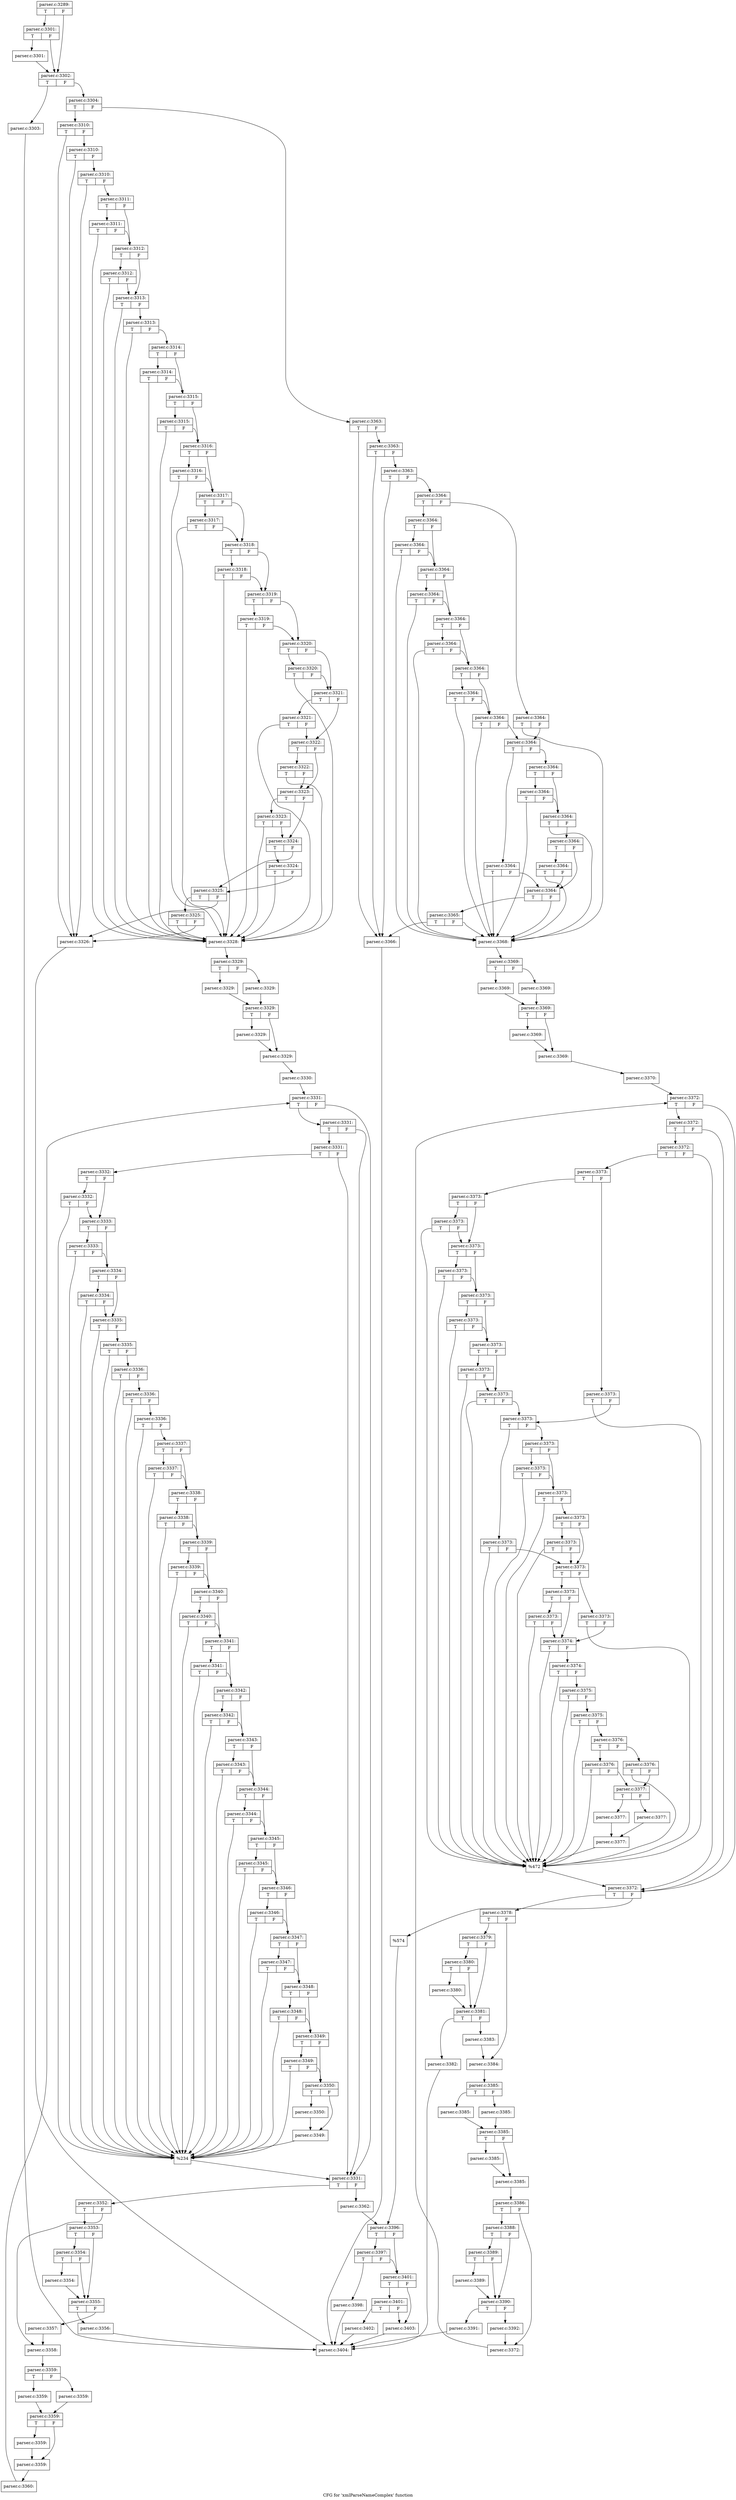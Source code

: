 digraph "CFG for 'xmlParseNameComplex' function" {
	label="CFG for 'xmlParseNameComplex' function";

	Node0x6055130 [shape=record,label="{parser.c:3289:|{<s0>T|<s1>F}}"];
	Node0x6055130:s0 -> Node0x6058e50;
	Node0x6055130:s1 -> Node0x6058e00;
	Node0x6058e50 [shape=record,label="{parser.c:3301:|{<s0>T|<s1>F}}"];
	Node0x6058e50:s0 -> Node0x6058db0;
	Node0x6058e50:s1 -> Node0x6058e00;
	Node0x6058db0 [shape=record,label="{parser.c:3301:}"];
	Node0x6058db0 -> Node0x6058e00;
	Node0x6058e00 [shape=record,label="{parser.c:3302:|{<s0>T|<s1>F}}"];
	Node0x6058e00:s0 -> Node0x6059a40;
	Node0x6058e00:s1 -> Node0x6059a90;
	Node0x6059a40 [shape=record,label="{parser.c:3303:}"];
	Node0x6059a40 -> Node0x6057ec0;
	Node0x6059a90 [shape=record,label="{parser.c:3304:|{<s0>T|<s1>F}}"];
	Node0x6059a90:s0 -> Node0x605a230;
	Node0x6059a90:s1 -> Node0x605a2d0;
	Node0x605a230 [shape=record,label="{parser.c:3310:|{<s0>T|<s1>F}}"];
	Node0x605a230:s0 -> Node0x605a6d0;
	Node0x605a230:s1 -> Node0x605aa20;
	Node0x605aa20 [shape=record,label="{parser.c:3310:|{<s0>T|<s1>F}}"];
	Node0x605aa20:s0 -> Node0x605a6d0;
	Node0x605aa20:s1 -> Node0x605a9a0;
	Node0x605a9a0 [shape=record,label="{parser.c:3310:|{<s0>T|<s1>F}}"];
	Node0x605a9a0:s0 -> Node0x605a6d0;
	Node0x605a9a0:s1 -> Node0x605a920;
	Node0x605a920 [shape=record,label="{parser.c:3311:|{<s0>T|<s1>F}}"];
	Node0x605a920:s0 -> Node0x605b830;
	Node0x605a920:s1 -> Node0x605b7b0;
	Node0x605b830 [shape=record,label="{parser.c:3311:|{<s0>T|<s1>F}}"];
	Node0x605b830:s0 -> Node0x605a8d0;
	Node0x605b830:s1 -> Node0x605b7b0;
	Node0x605b7b0 [shape=record,label="{parser.c:3312:|{<s0>T|<s1>F}}"];
	Node0x605b7b0:s0 -> Node0x605bd10;
	Node0x605b7b0:s1 -> Node0x605b730;
	Node0x605bd10 [shape=record,label="{parser.c:3312:|{<s0>T|<s1>F}}"];
	Node0x605bd10:s0 -> Node0x605a8d0;
	Node0x605bd10:s1 -> Node0x605b730;
	Node0x605b730 [shape=record,label="{parser.c:3313:|{<s0>T|<s1>F}}"];
	Node0x605b730:s0 -> Node0x605a8d0;
	Node0x605b730:s1 -> Node0x605b6b0;
	Node0x605b6b0 [shape=record,label="{parser.c:3313:|{<s0>T|<s1>F}}"];
	Node0x605b6b0:s0 -> Node0x605a8d0;
	Node0x605b6b0:s1 -> Node0x605b630;
	Node0x605b630 [shape=record,label="{parser.c:3314:|{<s0>T|<s1>F}}"];
	Node0x605b630:s0 -> Node0x605c590;
	Node0x605b630:s1 -> Node0x605b5b0;
	Node0x605c590 [shape=record,label="{parser.c:3314:|{<s0>T|<s1>F}}"];
	Node0x605c590:s0 -> Node0x605a8d0;
	Node0x605c590:s1 -> Node0x605b5b0;
	Node0x605b5b0 [shape=record,label="{parser.c:3315:|{<s0>T|<s1>F}}"];
	Node0x605b5b0:s0 -> Node0x605ca10;
	Node0x605b5b0:s1 -> Node0x605b530;
	Node0x605ca10 [shape=record,label="{parser.c:3315:|{<s0>T|<s1>F}}"];
	Node0x605ca10:s0 -> Node0x605a8d0;
	Node0x605ca10:s1 -> Node0x605b530;
	Node0x605b530 [shape=record,label="{parser.c:3316:|{<s0>T|<s1>F}}"];
	Node0x605b530:s0 -> Node0x605ce90;
	Node0x605b530:s1 -> Node0x605b4b0;
	Node0x605ce90 [shape=record,label="{parser.c:3316:|{<s0>T|<s1>F}}"];
	Node0x605ce90:s0 -> Node0x605a8d0;
	Node0x605ce90:s1 -> Node0x605b4b0;
	Node0x605b4b0 [shape=record,label="{parser.c:3317:|{<s0>T|<s1>F}}"];
	Node0x605b4b0:s0 -> Node0x5854af0;
	Node0x605b4b0:s1 -> Node0x605b430;
	Node0x5854af0 [shape=record,label="{parser.c:3317:|{<s0>T|<s1>F}}"];
	Node0x5854af0:s0 -> Node0x605a8d0;
	Node0x5854af0:s1 -> Node0x605b430;
	Node0x605b430 [shape=record,label="{parser.c:3318:|{<s0>T|<s1>F}}"];
	Node0x605b430:s0 -> Node0x5854ff0;
	Node0x605b430:s1 -> Node0x605b3b0;
	Node0x5854ff0 [shape=record,label="{parser.c:3318:|{<s0>T|<s1>F}}"];
	Node0x5854ff0:s0 -> Node0x605a8d0;
	Node0x5854ff0:s1 -> Node0x605b3b0;
	Node0x605b3b0 [shape=record,label="{parser.c:3319:|{<s0>T|<s1>F}}"];
	Node0x605b3b0:s0 -> Node0x58554f0;
	Node0x605b3b0:s1 -> Node0x605b330;
	Node0x58554f0 [shape=record,label="{parser.c:3319:|{<s0>T|<s1>F}}"];
	Node0x58554f0:s0 -> Node0x605a8d0;
	Node0x58554f0:s1 -> Node0x605b330;
	Node0x605b330 [shape=record,label="{parser.c:3320:|{<s0>T|<s1>F}}"];
	Node0x605b330:s0 -> Node0x58559f0;
	Node0x605b330:s1 -> Node0x605b2b0;
	Node0x58559f0 [shape=record,label="{parser.c:3320:|{<s0>T|<s1>F}}"];
	Node0x58559f0:s0 -> Node0x605a8d0;
	Node0x58559f0:s1 -> Node0x605b2b0;
	Node0x605b2b0 [shape=record,label="{parser.c:3321:|{<s0>T|<s1>F}}"];
	Node0x605b2b0:s0 -> Node0x5855ef0;
	Node0x605b2b0:s1 -> Node0x605b230;
	Node0x5855ef0 [shape=record,label="{parser.c:3321:|{<s0>T|<s1>F}}"];
	Node0x5855ef0:s0 -> Node0x605a8d0;
	Node0x5855ef0:s1 -> Node0x605b230;
	Node0x605b230 [shape=record,label="{parser.c:3322:|{<s0>T|<s1>F}}"];
	Node0x605b230:s0 -> Node0x6060450;
	Node0x605b230:s1 -> Node0x605b1b0;
	Node0x6060450 [shape=record,label="{parser.c:3322:|{<s0>T|<s1>F}}"];
	Node0x6060450:s0 -> Node0x605a8d0;
	Node0x6060450:s1 -> Node0x605b1b0;
	Node0x605b1b0 [shape=record,label="{parser.c:3323:|{<s0>T|<s1>F}}"];
	Node0x605b1b0:s0 -> Node0x6060910;
	Node0x605b1b0:s1 -> Node0x605b130;
	Node0x6060910 [shape=record,label="{parser.c:3323:|{<s0>T|<s1>F}}"];
	Node0x6060910:s0 -> Node0x605a8d0;
	Node0x6060910:s1 -> Node0x605b130;
	Node0x605b130 [shape=record,label="{parser.c:3324:|{<s0>T|<s1>F}}"];
	Node0x605b130:s0 -> Node0x6060e10;
	Node0x605b130:s1 -> Node0x605b010;
	Node0x6060e10 [shape=record,label="{parser.c:3324:|{<s0>T|<s1>F}}"];
	Node0x6060e10:s0 -> Node0x605a8d0;
	Node0x6060e10:s1 -> Node0x605b010;
	Node0x605b010 [shape=record,label="{parser.c:3325:|{<s0>T|<s1>F}}"];
	Node0x605b010:s0 -> Node0x60612d0;
	Node0x605b010:s1 -> Node0x605a6d0;
	Node0x60612d0 [shape=record,label="{parser.c:3325:|{<s0>T|<s1>F}}"];
	Node0x60612d0:s0 -> Node0x605a8d0;
	Node0x60612d0:s1 -> Node0x605a6d0;
	Node0x605a6d0 [shape=record,label="{parser.c:3326:}"];
	Node0x605a6d0 -> Node0x6057ec0;
	Node0x605a8d0 [shape=record,label="{parser.c:3328:}"];
	Node0x605a8d0 -> Node0x6061cc0;
	Node0x6061cc0 [shape=record,label="{parser.c:3329:|{<s0>T|<s1>F}}"];
	Node0x6061cc0:s0 -> Node0x6061f60;
	Node0x6061cc0:s1 -> Node0x6062000;
	Node0x6061f60 [shape=record,label="{parser.c:3329:}"];
	Node0x6061f60 -> Node0x6061fb0;
	Node0x6062000 [shape=record,label="{parser.c:3329:}"];
	Node0x6062000 -> Node0x6061fb0;
	Node0x6061fb0 [shape=record,label="{parser.c:3329:|{<s0>T|<s1>F}}"];
	Node0x6061fb0:s0 -> Node0x6063290;
	Node0x6061fb0:s1 -> Node0x60632e0;
	Node0x6063290 [shape=record,label="{parser.c:3329:}"];
	Node0x6063290 -> Node0x60632e0;
	Node0x60632e0 [shape=record,label="{parser.c:3329:}"];
	Node0x60632e0 -> Node0x6061c20;
	Node0x6061c20 [shape=record,label="{parser.c:3330:}"];
	Node0x6061c20 -> Node0x6061c70;
	Node0x6061c70 [shape=record,label="{parser.c:3331:|{<s0>T|<s1>F}}"];
	Node0x6061c70:s0 -> Node0x6063ef0;
	Node0x6061c70:s1 -> Node0x6063dd0;
	Node0x6063ef0 [shape=record,label="{parser.c:3331:|{<s0>T|<s1>F}}"];
	Node0x6063ef0:s0 -> Node0x6063e70;
	Node0x6063ef0:s1 -> Node0x6063dd0;
	Node0x6063e70 [shape=record,label="{parser.c:3331:|{<s0>T|<s1>F}}"];
	Node0x6063e70:s0 -> Node0x6063e20;
	Node0x6063e70:s1 -> Node0x6063dd0;
	Node0x6063e20 [shape=record,label="{parser.c:3332:|{<s0>T|<s1>F}}"];
	Node0x6063e20:s0 -> Node0x6065040;
	Node0x6063e20:s1 -> Node0x6064fc0;
	Node0x6065040 [shape=record,label="{parser.c:3332:|{<s0>T|<s1>F}}"];
	Node0x6065040:s0 -> Node0x60644d0;
	Node0x6065040:s1 -> Node0x6064fc0;
	Node0x6064fc0 [shape=record,label="{parser.c:3333:|{<s0>T|<s1>F}}"];
	Node0x6064fc0:s0 -> Node0x6065520;
	Node0x6064fc0:s1 -> Node0x6064f40;
	Node0x6065520 [shape=record,label="{parser.c:3333:|{<s0>T|<s1>F}}"];
	Node0x6065520:s0 -> Node0x60644d0;
	Node0x6065520:s1 -> Node0x6064f40;
	Node0x6064f40 [shape=record,label="{parser.c:3334:|{<s0>T|<s1>F}}"];
	Node0x6064f40:s0 -> Node0x60659a0;
	Node0x6064f40:s1 -> Node0x6064ec0;
	Node0x60659a0 [shape=record,label="{parser.c:3334:|{<s0>T|<s1>F}}"];
	Node0x60659a0:s0 -> Node0x60644d0;
	Node0x60659a0:s1 -> Node0x6064ec0;
	Node0x6064ec0 [shape=record,label="{parser.c:3335:|{<s0>T|<s1>F}}"];
	Node0x6064ec0:s0 -> Node0x60644d0;
	Node0x6064ec0:s1 -> Node0x6064e40;
	Node0x6064e40 [shape=record,label="{parser.c:3335:|{<s0>T|<s1>F}}"];
	Node0x6064e40:s0 -> Node0x60644d0;
	Node0x6064e40:s1 -> Node0x6064dc0;
	Node0x6064dc0 [shape=record,label="{parser.c:3336:|{<s0>T|<s1>F}}"];
	Node0x6064dc0:s0 -> Node0x60644d0;
	Node0x6064dc0:s1 -> Node0x6064d40;
	Node0x6064d40 [shape=record,label="{parser.c:3336:|{<s0>T|<s1>F}}"];
	Node0x6064d40:s0 -> Node0x60644d0;
	Node0x6064d40:s1 -> Node0x6064cc0;
	Node0x6064cc0 [shape=record,label="{parser.c:3336:|{<s0>T|<s1>F}}"];
	Node0x6064cc0:s0 -> Node0x60644d0;
	Node0x6064cc0:s1 -> Node0x6064c40;
	Node0x6064c40 [shape=record,label="{parser.c:3337:|{<s0>T|<s1>F}}"];
	Node0x6064c40:s0 -> Node0x6066860;
	Node0x6064c40:s1 -> Node0x6064bc0;
	Node0x6066860 [shape=record,label="{parser.c:3337:|{<s0>T|<s1>F}}"];
	Node0x6066860:s0 -> Node0x60644d0;
	Node0x6066860:s1 -> Node0x6064bc0;
	Node0x6064bc0 [shape=record,label="{parser.c:3338:|{<s0>T|<s1>F}}"];
	Node0x6064bc0:s0 -> Node0x6066ce0;
	Node0x6064bc0:s1 -> Node0x6064b40;
	Node0x6066ce0 [shape=record,label="{parser.c:3338:|{<s0>T|<s1>F}}"];
	Node0x6066ce0:s0 -> Node0x60644d0;
	Node0x6066ce0:s1 -> Node0x6064b40;
	Node0x6064b40 [shape=record,label="{parser.c:3339:|{<s0>T|<s1>F}}"];
	Node0x6064b40:s0 -> Node0x6067160;
	Node0x6064b40:s1 -> Node0x6064ac0;
	Node0x6067160 [shape=record,label="{parser.c:3339:|{<s0>T|<s1>F}}"];
	Node0x6067160:s0 -> Node0x60644d0;
	Node0x6067160:s1 -> Node0x6064ac0;
	Node0x6064ac0 [shape=record,label="{parser.c:3340:|{<s0>T|<s1>F}}"];
	Node0x6064ac0:s0 -> Node0x60675e0;
	Node0x6064ac0:s1 -> Node0x6064a40;
	Node0x60675e0 [shape=record,label="{parser.c:3340:|{<s0>T|<s1>F}}"];
	Node0x60675e0:s0 -> Node0x60644d0;
	Node0x60675e0:s1 -> Node0x6064a40;
	Node0x6064a40 [shape=record,label="{parser.c:3341:|{<s0>T|<s1>F}}"];
	Node0x6064a40:s0 -> Node0x6067ae0;
	Node0x6064a40:s1 -> Node0x60649c0;
	Node0x6067ae0 [shape=record,label="{parser.c:3341:|{<s0>T|<s1>F}}"];
	Node0x6067ae0:s0 -> Node0x60644d0;
	Node0x6067ae0:s1 -> Node0x60649c0;
	Node0x60649c0 [shape=record,label="{parser.c:3342:|{<s0>T|<s1>F}}"];
	Node0x60649c0:s0 -> Node0x6067f60;
	Node0x60649c0:s1 -> Node0x6064940;
	Node0x6067f60 [shape=record,label="{parser.c:3342:|{<s0>T|<s1>F}}"];
	Node0x6067f60:s0 -> Node0x60644d0;
	Node0x6067f60:s1 -> Node0x6064940;
	Node0x6064940 [shape=record,label="{parser.c:3343:|{<s0>T|<s1>F}}"];
	Node0x6064940:s0 -> Node0x60683e0;
	Node0x6064940:s1 -> Node0x60648c0;
	Node0x60683e0 [shape=record,label="{parser.c:3343:|{<s0>T|<s1>F}}"];
	Node0x60683e0:s0 -> Node0x60644d0;
	Node0x60683e0:s1 -> Node0x60648c0;
	Node0x60648c0 [shape=record,label="{parser.c:3344:|{<s0>T|<s1>F}}"];
	Node0x60648c0:s0 -> Node0x6068860;
	Node0x60648c0:s1 -> Node0x6064840;
	Node0x6068860 [shape=record,label="{parser.c:3344:|{<s0>T|<s1>F}}"];
	Node0x6068860:s0 -> Node0x60644d0;
	Node0x6068860:s1 -> Node0x6064840;
	Node0x6064840 [shape=record,label="{parser.c:3345:|{<s0>T|<s1>F}}"];
	Node0x6064840:s0 -> Node0x6068d60;
	Node0x6064840:s1 -> Node0x60647c0;
	Node0x6068d60 [shape=record,label="{parser.c:3345:|{<s0>T|<s1>F}}"];
	Node0x6068d60:s0 -> Node0x60644d0;
	Node0x6068d60:s1 -> Node0x60647c0;
	Node0x60647c0 [shape=record,label="{parser.c:3346:|{<s0>T|<s1>F}}"];
	Node0x60647c0:s0 -> Node0x60691e0;
	Node0x60647c0:s1 -> Node0x6064740;
	Node0x60691e0 [shape=record,label="{parser.c:3346:|{<s0>T|<s1>F}}"];
	Node0x60691e0:s0 -> Node0x60644d0;
	Node0x60691e0:s1 -> Node0x6064740;
	Node0x6064740 [shape=record,label="{parser.c:3347:|{<s0>T|<s1>F}}"];
	Node0x6064740:s0 -> Node0x6069660;
	Node0x6064740:s1 -> Node0x60646c0;
	Node0x6069660 [shape=record,label="{parser.c:3347:|{<s0>T|<s1>F}}"];
	Node0x6069660:s0 -> Node0x60644d0;
	Node0x6069660:s1 -> Node0x60646c0;
	Node0x60646c0 [shape=record,label="{parser.c:3348:|{<s0>T|<s1>F}}"];
	Node0x60646c0:s0 -> Node0x6069ae0;
	Node0x60646c0:s1 -> Node0x6064640;
	Node0x6069ae0 [shape=record,label="{parser.c:3348:|{<s0>T|<s1>F}}"];
	Node0x6069ae0:s0 -> Node0x60644d0;
	Node0x6069ae0:s1 -> Node0x6064640;
	Node0x6064640 [shape=record,label="{parser.c:3349:|{<s0>T|<s1>F}}"];
	Node0x6064640:s0 -> Node0x6069f60;
	Node0x6064640:s1 -> Node0x60645f0;
	Node0x6069f60 [shape=record,label="{parser.c:3349:|{<s0>T|<s1>F}}"];
	Node0x6069f60:s0 -> Node0x60644d0;
	Node0x6069f60:s1 -> Node0x60645f0;
	Node0x60645f0 [shape=record,label="{parser.c:3350:|{<s0>T|<s1>F}}"];
	Node0x60645f0:s0 -> Node0x606a490;
	Node0x60645f0:s1 -> Node0x606a440;
	Node0x606a490 [shape=record,label="{parser.c:3350:}"];
	Node0x606a490 -> Node0x606a440;
	Node0x606a440 [shape=record,label="{parser.c:3349:}"];
	Node0x606a440 -> Node0x60644d0;
	Node0x60644d0 [shape=record,label="{%234}"];
	Node0x60644d0 -> Node0x6063dd0;
	Node0x6063dd0 [shape=record,label="{parser.c:3331:|{<s0>T|<s1>F}}"];
	Node0x6063dd0:s0 -> Node0x606aee0;
	Node0x6063dd0:s1 -> Node0x6063d50;
	Node0x606aee0 [shape=record,label="{parser.c:3352:|{<s0>T|<s1>F}}"];
	Node0x606aee0:s0 -> Node0x606b0d0;
	Node0x606aee0:s1 -> Node0x606b120;
	Node0x606b0d0 [shape=record,label="{parser.c:3353:|{<s0>T|<s1>F}}"];
	Node0x606b0d0:s0 -> Node0x606b730;
	Node0x606b0d0:s1 -> Node0x606b6e0;
	Node0x606b730 [shape=record,label="{parser.c:3354:|{<s0>T|<s1>F}}"];
	Node0x606b730:s0 -> Node0x606b690;
	Node0x606b730:s1 -> Node0x606b6e0;
	Node0x606b690 [shape=record,label="{parser.c:3354:}"];
	Node0x606b690 -> Node0x606b6e0;
	Node0x606b6e0 [shape=record,label="{parser.c:3355:|{<s0>T|<s1>F}}"];
	Node0x606b6e0:s0 -> Node0x606c2c0;
	Node0x606b6e0:s1 -> Node0x606c310;
	Node0x606c2c0 [shape=record,label="{parser.c:3356:}"];
	Node0x606c2c0 -> Node0x6057ec0;
	Node0x606c310 [shape=record,label="{parser.c:3357:}"];
	Node0x606c310 -> Node0x606b120;
	Node0x606b120 [shape=record,label="{parser.c:3358:}"];
	Node0x606b120 -> Node0x606cc10;
	Node0x606cc10 [shape=record,label="{parser.c:3359:|{<s0>T|<s1>F}}"];
	Node0x606cc10:s0 -> Node0x606ceb0;
	Node0x606cc10:s1 -> Node0x606cf50;
	Node0x606ceb0 [shape=record,label="{parser.c:3359:}"];
	Node0x606ceb0 -> Node0x606cf00;
	Node0x606cf50 [shape=record,label="{parser.c:3359:}"];
	Node0x606cf50 -> Node0x606cf00;
	Node0x606cf00 [shape=record,label="{parser.c:3359:|{<s0>T|<s1>F}}"];
	Node0x606cf00:s0 -> Node0x606e1e0;
	Node0x606cf00:s1 -> Node0x606e230;
	Node0x606e1e0 [shape=record,label="{parser.c:3359:}"];
	Node0x606e1e0 -> Node0x606e230;
	Node0x606e230 [shape=record,label="{parser.c:3359:}"];
	Node0x606e230 -> Node0x606cb70;
	Node0x606cb70 [shape=record,label="{parser.c:3360:}"];
	Node0x606cb70 -> Node0x6061c70;
	Node0x6063d50 [shape=record,label="{parser.c:3362:}"];
	Node0x6063d50 -> Node0x605a280;
	Node0x605a2d0 [shape=record,label="{parser.c:3363:|{<s0>T|<s1>F}}"];
	Node0x605a2d0:s0 -> Node0x606cbc0;
	Node0x605a2d0:s1 -> Node0x606ee50;
	Node0x606ee50 [shape=record,label="{parser.c:3363:|{<s0>T|<s1>F}}"];
	Node0x606ee50:s0 -> Node0x606cbc0;
	Node0x606ee50:s1 -> Node0x606edd0;
	Node0x606edd0 [shape=record,label="{parser.c:3363:|{<s0>T|<s1>F}}"];
	Node0x606edd0:s0 -> Node0x606cbc0;
	Node0x606edd0:s1 -> Node0x606ed50;
	Node0x606ed50 [shape=record,label="{parser.c:3364:|{<s0>T|<s1>F}}"];
	Node0x606ed50:s0 -> Node0x606f6b0;
	Node0x606ed50:s1 -> Node0x606f700;
	Node0x606f6b0 [shape=record,label="{parser.c:3364:|{<s0>T|<s1>F}}"];
	Node0x606f6b0:s0 -> Node0x606fa00;
	Node0x606f6b0:s1 -> Node0x606f9b0;
	Node0x606fa00 [shape=record,label="{parser.c:3364:|{<s0>T|<s1>F}}"];
	Node0x606fa00:s0 -> Node0x606ed00;
	Node0x606fa00:s1 -> Node0x606f9b0;
	Node0x606f9b0 [shape=record,label="{parser.c:3364:|{<s0>T|<s1>F}}"];
	Node0x606f9b0:s0 -> Node0x606fd30;
	Node0x606f9b0:s1 -> Node0x606f960;
	Node0x606fd30 [shape=record,label="{parser.c:3364:|{<s0>T|<s1>F}}"];
	Node0x606fd30:s0 -> Node0x606ed00;
	Node0x606fd30:s1 -> Node0x606f960;
	Node0x606f960 [shape=record,label="{parser.c:3364:|{<s0>T|<s1>F}}"];
	Node0x606f960:s0 -> Node0x6070060;
	Node0x606f960:s1 -> Node0x606f910;
	Node0x6070060 [shape=record,label="{parser.c:3364:|{<s0>T|<s1>F}}"];
	Node0x6070060:s0 -> Node0x606ed00;
	Node0x6070060:s1 -> Node0x606f910;
	Node0x606f910 [shape=record,label="{parser.c:3364:|{<s0>T|<s1>F}}"];
	Node0x606f910:s0 -> Node0x6070390;
	Node0x606f910:s1 -> Node0x606f8c0;
	Node0x6070390 [shape=record,label="{parser.c:3364:|{<s0>T|<s1>F}}"];
	Node0x6070390:s0 -> Node0x606ed00;
	Node0x6070390:s1 -> Node0x606f8c0;
	Node0x606f8c0 [shape=record,label="{parser.c:3364:|{<s0>T|<s1>F}}"];
	Node0x606f8c0:s0 -> Node0x606ed00;
	Node0x606f8c0:s1 -> Node0x606f630;
	Node0x606f700 [shape=record,label="{parser.c:3364:|{<s0>T|<s1>F}}"];
	Node0x606f700:s0 -> Node0x606ed00;
	Node0x606f700:s1 -> Node0x606f630;
	Node0x606f630 [shape=record,label="{parser.c:3364:|{<s0>T|<s1>F}}"];
	Node0x606f630:s0 -> Node0x60709e0;
	Node0x606f630:s1 -> Node0x6070a30;
	Node0x60709e0 [shape=record,label="{parser.c:3364:|{<s0>T|<s1>F}}"];
	Node0x60709e0:s0 -> Node0x606ed00;
	Node0x60709e0:s1 -> Node0x606f5b0;
	Node0x6070a30 [shape=record,label="{parser.c:3364:|{<s0>T|<s1>F}}"];
	Node0x6070a30:s0 -> Node0x6070d80;
	Node0x6070a30:s1 -> Node0x6070d30;
	Node0x6070d80 [shape=record,label="{parser.c:3364:|{<s0>T|<s1>F}}"];
	Node0x6070d80:s0 -> Node0x606ed00;
	Node0x6070d80:s1 -> Node0x6070d30;
	Node0x6070d30 [shape=record,label="{parser.c:3364:|{<s0>T|<s1>F}}"];
	Node0x6070d30:s0 -> Node0x606ed00;
	Node0x6070d30:s1 -> Node0x6070ce0;
	Node0x6070ce0 [shape=record,label="{parser.c:3364:|{<s0>T|<s1>F}}"];
	Node0x6070ce0:s0 -> Node0x6071220;
	Node0x6070ce0:s1 -> Node0x606f5b0;
	Node0x6071220 [shape=record,label="{parser.c:3364:|{<s0>T|<s1>F}}"];
	Node0x6071220:s0 -> Node0x606ed00;
	Node0x6071220:s1 -> Node0x606f5b0;
	Node0x606f5b0 [shape=record,label="{parser.c:3364:|{<s0>T|<s1>F}}"];
	Node0x606f5b0:s0 -> Node0x606f530;
	Node0x606f5b0:s1 -> Node0x606ed00;
	Node0x606f530 [shape=record,label="{parser.c:3365:|{<s0>T|<s1>F}}"];
	Node0x606f530:s0 -> Node0x606cbc0;
	Node0x606f530:s1 -> Node0x606ed00;
	Node0x606cbc0 [shape=record,label="{parser.c:3366:}"];
	Node0x606cbc0 -> Node0x6057ec0;
	Node0x606ed00 [shape=record,label="{parser.c:3368:}"];
	Node0x606ed00 -> Node0x6071e80;
	Node0x6071e80 [shape=record,label="{parser.c:3369:|{<s0>T|<s1>F}}"];
	Node0x6071e80:s0 -> Node0x6072120;
	Node0x6071e80:s1 -> Node0x60721c0;
	Node0x6072120 [shape=record,label="{parser.c:3369:}"];
	Node0x6072120 -> Node0x6072170;
	Node0x60721c0 [shape=record,label="{parser.c:3369:}"];
	Node0x60721c0 -> Node0x6072170;
	Node0x6072170 [shape=record,label="{parser.c:3369:|{<s0>T|<s1>F}}"];
	Node0x6072170:s0 -> Node0x6073450;
	Node0x6072170:s1 -> Node0x60734a0;
	Node0x6073450 [shape=record,label="{parser.c:3369:}"];
	Node0x6073450 -> Node0x60734a0;
	Node0x60734a0 [shape=record,label="{parser.c:3369:}"];
	Node0x60734a0 -> Node0x6071de0;
	Node0x6071de0 [shape=record,label="{parser.c:3370:}"];
	Node0x6071de0 -> Node0x6071e30;
	Node0x6071e30 [shape=record,label="{parser.c:3372:|{<s0>T|<s1>F}}"];
	Node0x6071e30:s0 -> Node0x60740b0;
	Node0x6071e30:s1 -> Node0x6073f90;
	Node0x60740b0 [shape=record,label="{parser.c:3372:|{<s0>T|<s1>F}}"];
	Node0x60740b0:s0 -> Node0x6074030;
	Node0x60740b0:s1 -> Node0x6073f90;
	Node0x6074030 [shape=record,label="{parser.c:3372:|{<s0>T|<s1>F}}"];
	Node0x6074030:s0 -> Node0x6073fe0;
	Node0x6074030:s1 -> Node0x6073f90;
	Node0x6073fe0 [shape=record,label="{parser.c:3373:|{<s0>T|<s1>F}}"];
	Node0x6073fe0:s0 -> Node0x6074b10;
	Node0x6073fe0:s1 -> Node0x6074b60;
	Node0x6074b10 [shape=record,label="{parser.c:3373:|{<s0>T|<s1>F}}"];
	Node0x6074b10:s0 -> Node0x6074ec0;
	Node0x6074b10:s1 -> Node0x6074e70;
	Node0x6074ec0 [shape=record,label="{parser.c:3373:|{<s0>T|<s1>F}}"];
	Node0x6074ec0:s0 -> Node0x6074690;
	Node0x6074ec0:s1 -> Node0x6074e70;
	Node0x6074e70 [shape=record,label="{parser.c:3373:|{<s0>T|<s1>F}}"];
	Node0x6074e70:s0 -> Node0x60751f0;
	Node0x6074e70:s1 -> Node0x6074e20;
	Node0x60751f0 [shape=record,label="{parser.c:3373:|{<s0>T|<s1>F}}"];
	Node0x60751f0:s0 -> Node0x6074690;
	Node0x60751f0:s1 -> Node0x6074e20;
	Node0x6074e20 [shape=record,label="{parser.c:3373:|{<s0>T|<s1>F}}"];
	Node0x6074e20:s0 -> Node0x6075520;
	Node0x6074e20:s1 -> Node0x6074dd0;
	Node0x6075520 [shape=record,label="{parser.c:3373:|{<s0>T|<s1>F}}"];
	Node0x6075520:s0 -> Node0x6074690;
	Node0x6075520:s1 -> Node0x6074dd0;
	Node0x6074dd0 [shape=record,label="{parser.c:3373:|{<s0>T|<s1>F}}"];
	Node0x6074dd0:s0 -> Node0x6075850;
	Node0x6074dd0:s1 -> Node0x6074d80;
	Node0x6075850 [shape=record,label="{parser.c:3373:|{<s0>T|<s1>F}}"];
	Node0x6075850:s0 -> Node0x6074690;
	Node0x6075850:s1 -> Node0x6074d80;
	Node0x6074d80 [shape=record,label="{parser.c:3373:|{<s0>T|<s1>F}}"];
	Node0x6074d80:s0 -> Node0x6074690;
	Node0x6074d80:s1 -> Node0x6074a90;
	Node0x6074b60 [shape=record,label="{parser.c:3373:|{<s0>T|<s1>F}}"];
	Node0x6074b60:s0 -> Node0x6074690;
	Node0x6074b60:s1 -> Node0x6074a90;
	Node0x6074a90 [shape=record,label="{parser.c:3373:|{<s0>T|<s1>F}}"];
	Node0x6074a90:s0 -> Node0x6075ea0;
	Node0x6074a90:s1 -> Node0x6075ef0;
	Node0x6075ea0 [shape=record,label="{parser.c:3373:|{<s0>T|<s1>F}}"];
	Node0x6075ea0:s0 -> Node0x6074690;
	Node0x6075ea0:s1 -> Node0x6074a10;
	Node0x6075ef0 [shape=record,label="{parser.c:3373:|{<s0>T|<s1>F}}"];
	Node0x6075ef0:s0 -> Node0x6076240;
	Node0x6075ef0:s1 -> Node0x60761f0;
	Node0x6076240 [shape=record,label="{parser.c:3373:|{<s0>T|<s1>F}}"];
	Node0x6076240:s0 -> Node0x6074690;
	Node0x6076240:s1 -> Node0x60761f0;
	Node0x60761f0 [shape=record,label="{parser.c:3373:|{<s0>T|<s1>F}}"];
	Node0x60761f0:s0 -> Node0x6074690;
	Node0x60761f0:s1 -> Node0x60761a0;
	Node0x60761a0 [shape=record,label="{parser.c:3373:|{<s0>T|<s1>F}}"];
	Node0x60761a0:s0 -> Node0x60766e0;
	Node0x60761a0:s1 -> Node0x6074a10;
	Node0x60766e0 [shape=record,label="{parser.c:3373:|{<s0>T|<s1>F}}"];
	Node0x60766e0:s0 -> Node0x6074690;
	Node0x60766e0:s1 -> Node0x6074a10;
	Node0x6074a10 [shape=record,label="{parser.c:3373:|{<s0>T|<s1>F}}"];
	Node0x6074a10:s0 -> Node0x6076a10;
	Node0x6074a10:s1 -> Node0x6076a60;
	Node0x6076a10 [shape=record,label="{parser.c:3373:|{<s0>T|<s1>F}}"];
	Node0x6076a10:s0 -> Node0x6076c50;
	Node0x6076a10:s1 -> Node0x6074990;
	Node0x6076c50 [shape=record,label="{parser.c:3373:|{<s0>T|<s1>F}}"];
	Node0x6076c50:s0 -> Node0x6074690;
	Node0x6076c50:s1 -> Node0x6074990;
	Node0x6076a60 [shape=record,label="{parser.c:3373:|{<s0>T|<s1>F}}"];
	Node0x6076a60:s0 -> Node0x6074690;
	Node0x6076a60:s1 -> Node0x6074990;
	Node0x6074990 [shape=record,label="{parser.c:3374:|{<s0>T|<s1>F}}"];
	Node0x6074990:s0 -> Node0x6074690;
	Node0x6074990:s1 -> Node0x6074910;
	Node0x6074910 [shape=record,label="{parser.c:3374:|{<s0>T|<s1>F}}"];
	Node0x6074910:s0 -> Node0x6074690;
	Node0x6074910:s1 -> Node0x6074890;
	Node0x6074890 [shape=record,label="{parser.c:3375:|{<s0>T|<s1>F}}"];
	Node0x6074890:s0 -> Node0x6074690;
	Node0x6074890:s1 -> Node0x6074810;
	Node0x6074810 [shape=record,label="{parser.c:3375:|{<s0>T|<s1>F}}"];
	Node0x6074810:s0 -> Node0x6074690;
	Node0x6074810:s1 -> Node0x6074790;
	Node0x6074790 [shape=record,label="{parser.c:3376:|{<s0>T|<s1>F}}"];
	Node0x6074790:s0 -> Node0x6077a40;
	Node0x6074790:s1 -> Node0x6077a90;
	Node0x6077a40 [shape=record,label="{parser.c:3376:|{<s0>T|<s1>F}}"];
	Node0x6077a40:s0 -> Node0x6074690;
	Node0x6077a40:s1 -> Node0x6074740;
	Node0x6077a90 [shape=record,label="{parser.c:3376:|{<s0>T|<s1>F}}"];
	Node0x6077a90:s0 -> Node0x6074690;
	Node0x6077a90:s1 -> Node0x6074740;
	Node0x6074740 [shape=record,label="{parser.c:3377:|{<s0>T|<s1>F}}"];
	Node0x6074740:s0 -> Node0x6077fd0;
	Node0x6074740:s1 -> Node0x6078360;
	Node0x6077fd0 [shape=record,label="{parser.c:3377:}"];
	Node0x6077fd0 -> Node0x60783b0;
	Node0x6078360 [shape=record,label="{parser.c:3377:}"];
	Node0x6078360 -> Node0x60783b0;
	Node0x60783b0 [shape=record,label="{parser.c:3377:}"];
	Node0x60783b0 -> Node0x6074690;
	Node0x6074690 [shape=record,label="{%472}"];
	Node0x6074690 -> Node0x6073f90;
	Node0x6073f90 [shape=record,label="{parser.c:3372:|{<s0>T|<s1>F}}"];
	Node0x6073f90:s0 -> Node0x6078c00;
	Node0x6073f90:s1 -> Node0x6073f10;
	Node0x6078c00 [shape=record,label="{parser.c:3378:|{<s0>T|<s1>F}}"];
	Node0x6078c00:s0 -> Node0x6078df0;
	Node0x6078c00:s1 -> Node0x6078e40;
	Node0x6078df0 [shape=record,label="{parser.c:3379:|{<s0>T|<s1>F}}"];
	Node0x6078df0:s0 -> Node0x6079450;
	Node0x6078df0:s1 -> Node0x6079400;
	Node0x6079450 [shape=record,label="{parser.c:3380:|{<s0>T|<s1>F}}"];
	Node0x6079450:s0 -> Node0x60793b0;
	Node0x6079450:s1 -> Node0x6079400;
	Node0x60793b0 [shape=record,label="{parser.c:3380:}"];
	Node0x60793b0 -> Node0x6079400;
	Node0x6079400 [shape=record,label="{parser.c:3381:|{<s0>T|<s1>F}}"];
	Node0x6079400:s0 -> Node0x6079fe0;
	Node0x6079400:s1 -> Node0x607a030;
	Node0x6079fe0 [shape=record,label="{parser.c:3382:}"];
	Node0x6079fe0 -> Node0x6057ec0;
	Node0x607a030 [shape=record,label="{parser.c:3383:}"];
	Node0x607a030 -> Node0x6078e40;
	Node0x6078e40 [shape=record,label="{parser.c:3384:}"];
	Node0x6078e40 -> Node0x607a930;
	Node0x607a930 [shape=record,label="{parser.c:3385:|{<s0>T|<s1>F}}"];
	Node0x607a930:s0 -> Node0x607abd0;
	Node0x607a930:s1 -> Node0x607ac70;
	Node0x607abd0 [shape=record,label="{parser.c:3385:}"];
	Node0x607abd0 -> Node0x607ac20;
	Node0x607ac70 [shape=record,label="{parser.c:3385:}"];
	Node0x607ac70 -> Node0x607ac20;
	Node0x607ac20 [shape=record,label="{parser.c:3385:|{<s0>T|<s1>F}}"];
	Node0x607ac20:s0 -> Node0x607be50;
	Node0x607ac20:s1 -> Node0x607bea0;
	Node0x607be50 [shape=record,label="{parser.c:3385:}"];
	Node0x607be50 -> Node0x607bea0;
	Node0x607bea0 [shape=record,label="{parser.c:3385:}"];
	Node0x607bea0 -> Node0x607a890;
	Node0x607a890 [shape=record,label="{parser.c:3386:|{<s0>T|<s1>F}}"];
	Node0x607a890:s0 -> Node0x607a8e0;
	Node0x607a890:s1 -> Node0x607c7b0;
	Node0x607a8e0 [shape=record,label="{parser.c:3388:|{<s0>T|<s1>F}}"];
	Node0x607a8e0:s0 -> Node0x607ccf0;
	Node0x607a8e0:s1 -> Node0x607cca0;
	Node0x607ccf0 [shape=record,label="{parser.c:3389:|{<s0>T|<s1>F}}"];
	Node0x607ccf0:s0 -> Node0x607cc50;
	Node0x607ccf0:s1 -> Node0x607cca0;
	Node0x607cc50 [shape=record,label="{parser.c:3389:}"];
	Node0x607cc50 -> Node0x607cca0;
	Node0x607cca0 [shape=record,label="{parser.c:3390:|{<s0>T|<s1>F}}"];
	Node0x607cca0:s0 -> Node0x607d880;
	Node0x607cca0:s1 -> Node0x607d8d0;
	Node0x607d880 [shape=record,label="{parser.c:3391:}"];
	Node0x607d880 -> Node0x6057ec0;
	Node0x607d8d0 [shape=record,label="{parser.c:3392:}"];
	Node0x607d8d0 -> Node0x607c7b0;
	Node0x607c7b0 [shape=record,label="{parser.c:3372:}"];
	Node0x607c7b0 -> Node0x6071e30;
	Node0x6073f10 [shape=record,label="{%574}"];
	Node0x6073f10 -> Node0x605a280;
	Node0x605a280 [shape=record,label="{parser.c:3396:|{<s0>T|<s1>F}}"];
	Node0x605a280:s0 -> Node0x607e380;
	Node0x605a280:s1 -> Node0x607e330;
	Node0x607e380 [shape=record,label="{parser.c:3397:|{<s0>T|<s1>F}}"];
	Node0x607e380:s0 -> Node0x607e2e0;
	Node0x607e380:s1 -> Node0x607e330;
	Node0x607e2e0 [shape=record,label="{parser.c:3398:}"];
	Node0x607e2e0 -> Node0x6057ec0;
	Node0x607e330 [shape=record,label="{parser.c:3401:|{<s0>T|<s1>F}}"];
	Node0x607e330:s0 -> Node0x607efd0;
	Node0x607e330:s1 -> Node0x607ef80;
	Node0x607efd0 [shape=record,label="{parser.c:3401:|{<s0>T|<s1>F}}"];
	Node0x607efd0:s0 -> Node0x607ef30;
	Node0x607efd0:s1 -> Node0x607ef80;
	Node0x607ef30 [shape=record,label="{parser.c:3402:}"];
	Node0x607ef30 -> Node0x6057ec0;
	Node0x607ef80 [shape=record,label="{parser.c:3403:}"];
	Node0x607ef80 -> Node0x6057ec0;
	Node0x6057ec0 [shape=record,label="{parser.c:3404:}"];
}
